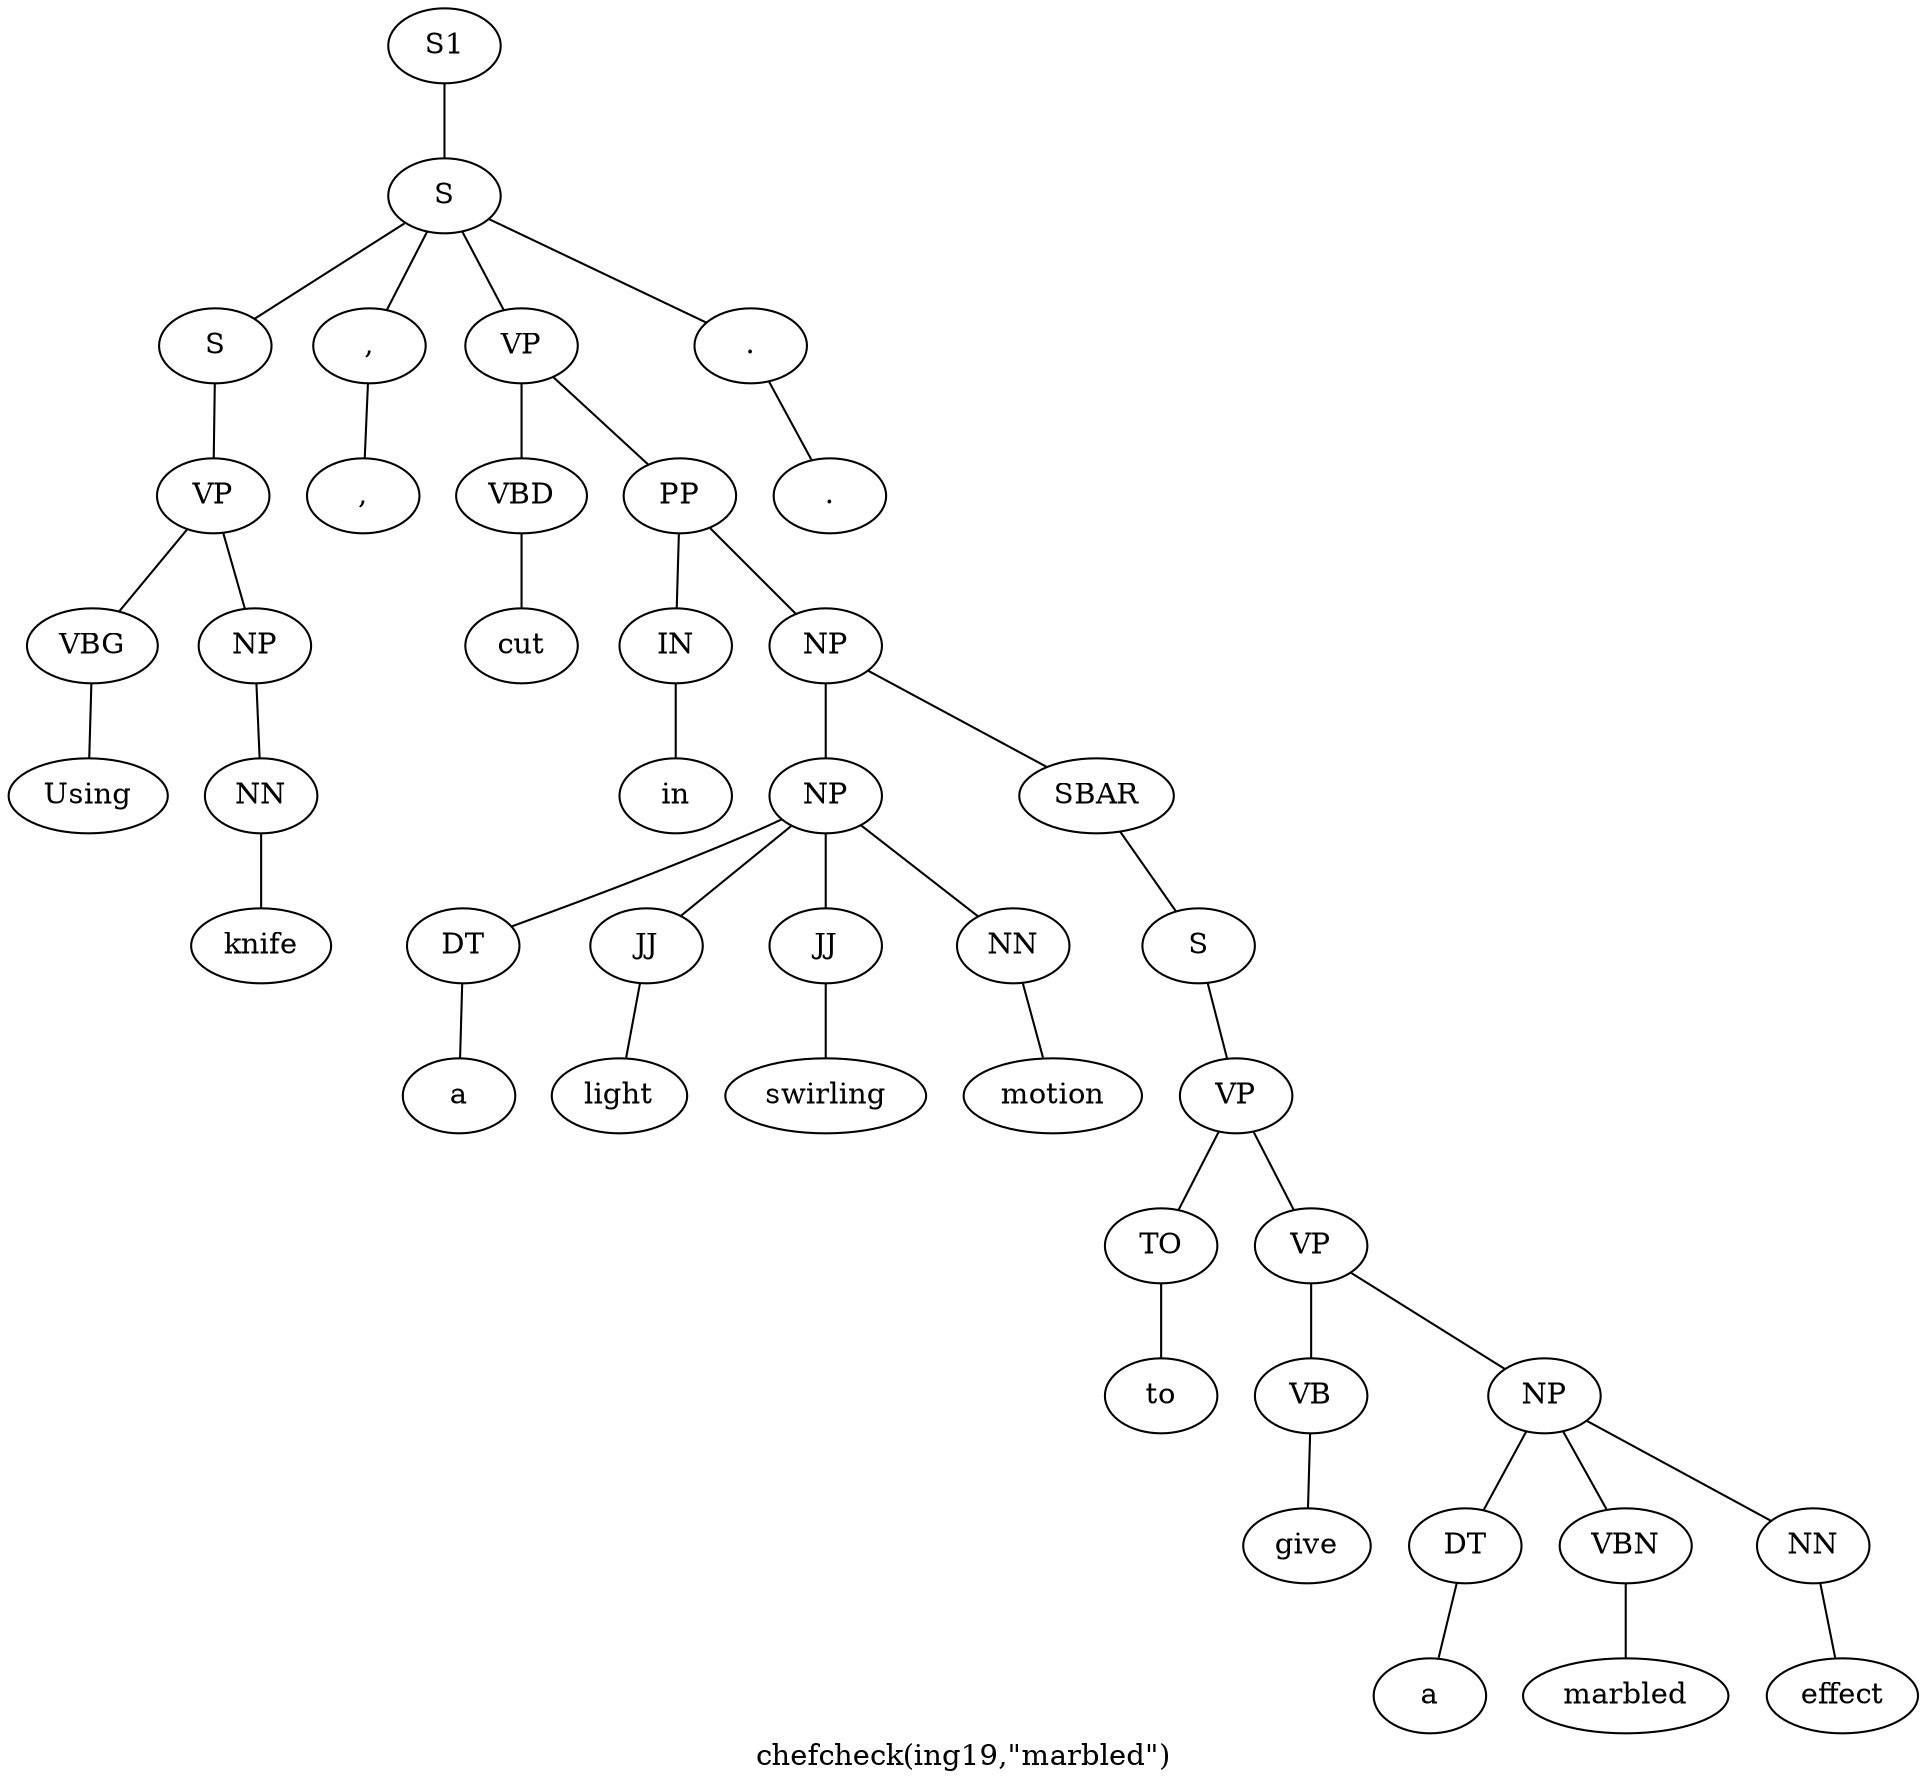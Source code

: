 graph SyntaxGraph {
	label = "chefcheck(ing19,\"marbled\")";
	Node0 [label="S1"];
	Node1 [label="S"];
	Node2 [label="S"];
	Node3 [label="VP"];
	Node4 [label="VBG"];
	Node5 [label="Using"];
	Node6 [label="NP"];
	Node7 [label="NN"];
	Node8 [label="knife"];
	Node9 [label=","];
	Node10 [label=","];
	Node11 [label="VP"];
	Node12 [label="VBD"];
	Node13 [label="cut"];
	Node14 [label="PP"];
	Node15 [label="IN"];
	Node16 [label="in"];
	Node17 [label="NP"];
	Node18 [label="NP"];
	Node19 [label="DT"];
	Node20 [label="a"];
	Node21 [label="JJ"];
	Node22 [label="light"];
	Node23 [label="JJ"];
	Node24 [label="swirling"];
	Node25 [label="NN"];
	Node26 [label="motion"];
	Node27 [label="SBAR"];
	Node28 [label="S"];
	Node29 [label="VP"];
	Node30 [label="TO"];
	Node31 [label="to"];
	Node32 [label="VP"];
	Node33 [label="VB"];
	Node34 [label="give"];
	Node35 [label="NP"];
	Node36 [label="DT"];
	Node37 [label="a"];
	Node38 [label="VBN"];
	Node39 [label="marbled"];
	Node40 [label="NN"];
	Node41 [label="effect"];
	Node42 [label="."];
	Node43 [label="."];

	Node0 -- Node1;
	Node1 -- Node2;
	Node1 -- Node9;
	Node1 -- Node11;
	Node1 -- Node42;
	Node2 -- Node3;
	Node3 -- Node4;
	Node3 -- Node6;
	Node4 -- Node5;
	Node6 -- Node7;
	Node7 -- Node8;
	Node9 -- Node10;
	Node11 -- Node12;
	Node11 -- Node14;
	Node12 -- Node13;
	Node14 -- Node15;
	Node14 -- Node17;
	Node15 -- Node16;
	Node17 -- Node18;
	Node17 -- Node27;
	Node18 -- Node19;
	Node18 -- Node21;
	Node18 -- Node23;
	Node18 -- Node25;
	Node19 -- Node20;
	Node21 -- Node22;
	Node23 -- Node24;
	Node25 -- Node26;
	Node27 -- Node28;
	Node28 -- Node29;
	Node29 -- Node30;
	Node29 -- Node32;
	Node30 -- Node31;
	Node32 -- Node33;
	Node32 -- Node35;
	Node33 -- Node34;
	Node35 -- Node36;
	Node35 -- Node38;
	Node35 -- Node40;
	Node36 -- Node37;
	Node38 -- Node39;
	Node40 -- Node41;
	Node42 -- Node43;
}